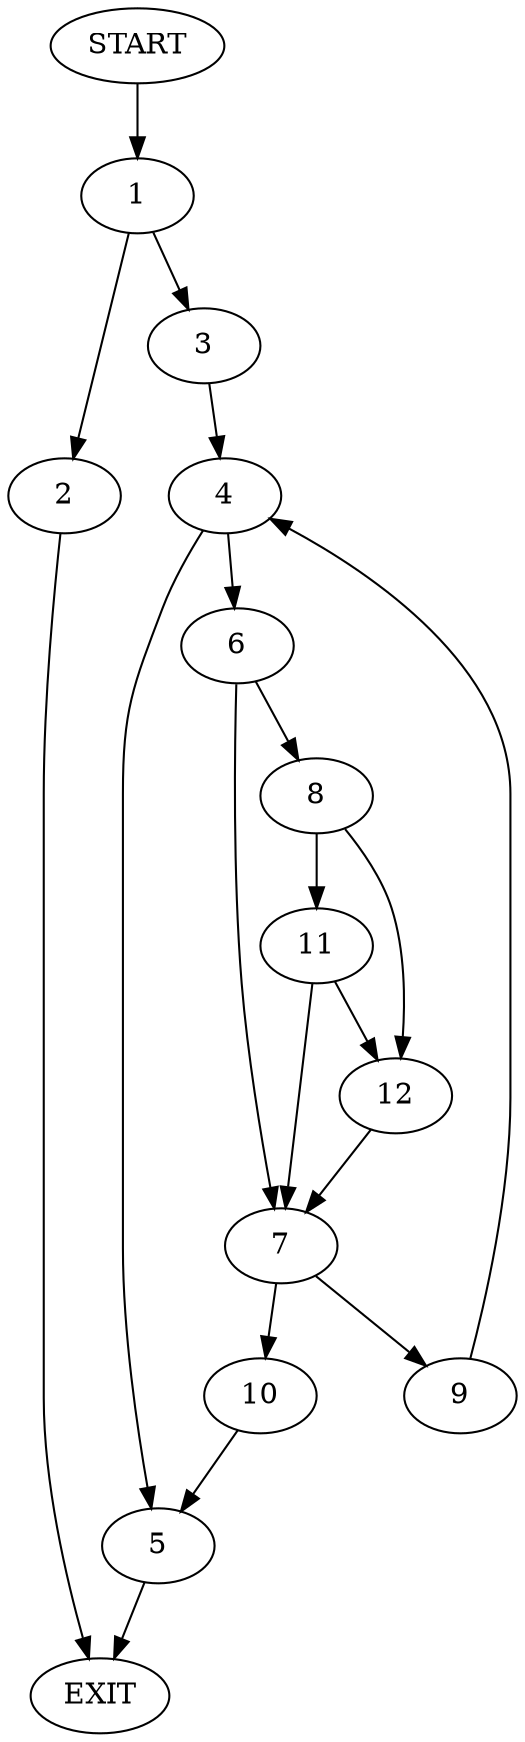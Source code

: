 digraph {
0 [label="START"]
13 [label="EXIT"]
0 -> 1
1 -> 2
1 -> 3
2 -> 13
3 -> 4
4 -> 5
4 -> 6
6 -> 7
6 -> 8
5 -> 13
7 -> 9
7 -> 10
8 -> 11
8 -> 12
11 -> 7
11 -> 12
12 -> 7
9 -> 4
10 -> 5
}
